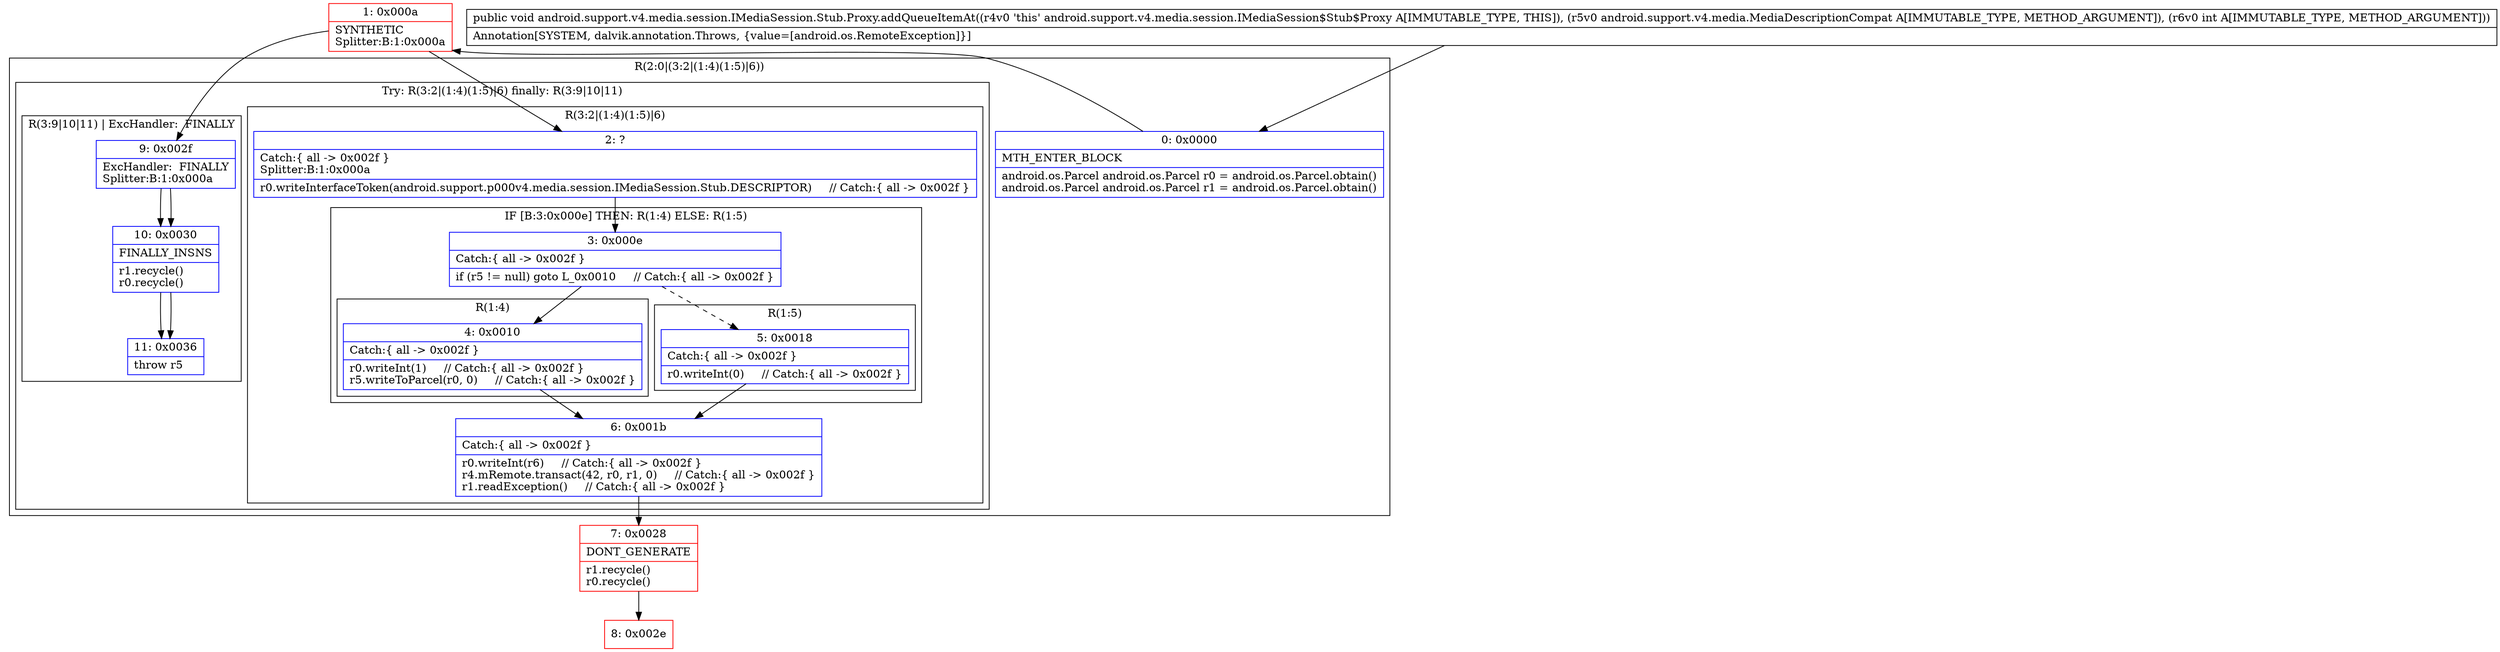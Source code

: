 digraph "CFG forandroid.support.v4.media.session.IMediaSession.Stub.Proxy.addQueueItemAt(Landroid\/support\/v4\/media\/MediaDescriptionCompat;I)V" {
subgraph cluster_Region_199561811 {
label = "R(2:0|(3:2|(1:4)(1:5)|6))";
node [shape=record,color=blue];
Node_0 [shape=record,label="{0\:\ 0x0000|MTH_ENTER_BLOCK\l|android.os.Parcel android.os.Parcel r0 = android.os.Parcel.obtain()\landroid.os.Parcel android.os.Parcel r1 = android.os.Parcel.obtain()\l}"];
subgraph cluster_TryCatchRegion_1043523333 {
label = "Try: R(3:2|(1:4)(1:5)|6) finally: R(3:9|10|11)";
node [shape=record,color=blue];
subgraph cluster_Region_442299265 {
label = "R(3:2|(1:4)(1:5)|6)";
node [shape=record,color=blue];
Node_2 [shape=record,label="{2\:\ ?|Catch:\{ all \-\> 0x002f \}\lSplitter:B:1:0x000a\l|r0.writeInterfaceToken(android.support.p000v4.media.session.IMediaSession.Stub.DESCRIPTOR)     \/\/ Catch:\{ all \-\> 0x002f \}\l}"];
subgraph cluster_IfRegion_1181823687 {
label = "IF [B:3:0x000e] THEN: R(1:4) ELSE: R(1:5)";
node [shape=record,color=blue];
Node_3 [shape=record,label="{3\:\ 0x000e|Catch:\{ all \-\> 0x002f \}\l|if (r5 != null) goto L_0x0010     \/\/ Catch:\{ all \-\> 0x002f \}\l}"];
subgraph cluster_Region_1005187191 {
label = "R(1:4)";
node [shape=record,color=blue];
Node_4 [shape=record,label="{4\:\ 0x0010|Catch:\{ all \-\> 0x002f \}\l|r0.writeInt(1)     \/\/ Catch:\{ all \-\> 0x002f \}\lr5.writeToParcel(r0, 0)     \/\/ Catch:\{ all \-\> 0x002f \}\l}"];
}
subgraph cluster_Region_1911997711 {
label = "R(1:5)";
node [shape=record,color=blue];
Node_5 [shape=record,label="{5\:\ 0x0018|Catch:\{ all \-\> 0x002f \}\l|r0.writeInt(0)     \/\/ Catch:\{ all \-\> 0x002f \}\l}"];
}
}
Node_6 [shape=record,label="{6\:\ 0x001b|Catch:\{ all \-\> 0x002f \}\l|r0.writeInt(r6)     \/\/ Catch:\{ all \-\> 0x002f \}\lr4.mRemote.transact(42, r0, r1, 0)     \/\/ Catch:\{ all \-\> 0x002f \}\lr1.readException()     \/\/ Catch:\{ all \-\> 0x002f \}\l}"];
}
subgraph cluster_Region_1386358504 {
label = "R(3:9|10|11) | ExcHandler:  FINALLY\l";
node [shape=record,color=blue];
Node_9 [shape=record,label="{9\:\ 0x002f|ExcHandler:  FINALLY\lSplitter:B:1:0x000a\l}"];
Node_10 [shape=record,label="{10\:\ 0x0030|FINALLY_INSNS\l|r1.recycle()\lr0.recycle()\l}"];
Node_11 [shape=record,label="{11\:\ 0x0036|throw r5\l}"];
}
}
}
subgraph cluster_Region_1386358504 {
label = "R(3:9|10|11) | ExcHandler:  FINALLY\l";
node [shape=record,color=blue];
Node_9 [shape=record,label="{9\:\ 0x002f|ExcHandler:  FINALLY\lSplitter:B:1:0x000a\l}"];
Node_10 [shape=record,label="{10\:\ 0x0030|FINALLY_INSNS\l|r1.recycle()\lr0.recycle()\l}"];
Node_11 [shape=record,label="{11\:\ 0x0036|throw r5\l}"];
}
Node_1 [shape=record,color=red,label="{1\:\ 0x000a|SYNTHETIC\lSplitter:B:1:0x000a\l}"];
Node_7 [shape=record,color=red,label="{7\:\ 0x0028|DONT_GENERATE\l|r1.recycle()\lr0.recycle()\l}"];
Node_8 [shape=record,color=red,label="{8\:\ 0x002e}"];
MethodNode[shape=record,label="{public void android.support.v4.media.session.IMediaSession.Stub.Proxy.addQueueItemAt((r4v0 'this' android.support.v4.media.session.IMediaSession$Stub$Proxy A[IMMUTABLE_TYPE, THIS]), (r5v0 android.support.v4.media.MediaDescriptionCompat A[IMMUTABLE_TYPE, METHOD_ARGUMENT]), (r6v0 int A[IMMUTABLE_TYPE, METHOD_ARGUMENT]))  | Annotation[SYSTEM, dalvik.annotation.Throws, \{value=[android.os.RemoteException]\}]\l}"];
MethodNode -> Node_0;
Node_0 -> Node_1;
Node_2 -> Node_3;
Node_3 -> Node_4;
Node_3 -> Node_5[style=dashed];
Node_4 -> Node_6;
Node_5 -> Node_6;
Node_6 -> Node_7;
Node_9 -> Node_10;
Node_10 -> Node_11;
Node_9 -> Node_10;
Node_10 -> Node_11;
Node_1 -> Node_2;
Node_1 -> Node_9;
Node_7 -> Node_8;
}

